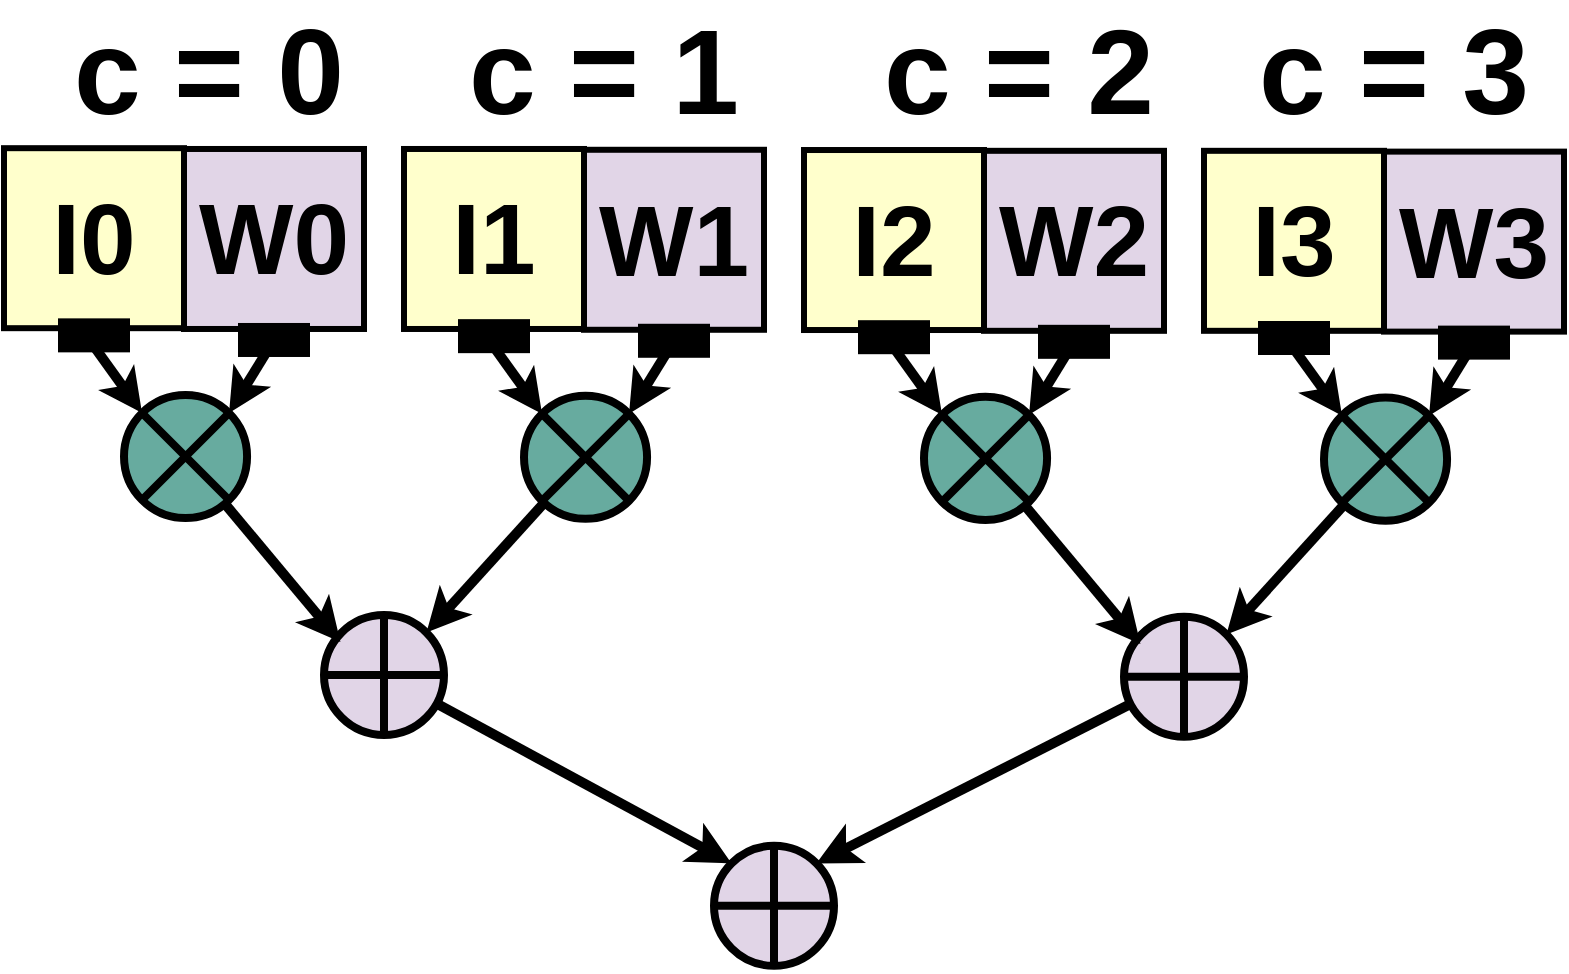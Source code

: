 <mxfile>
    <diagram id="aICu7FfH1qFZZELdNOrP" name="Page-1">
        <mxGraphModel dx="-3804" dy="1580" grid="1" gridSize="10" guides="1" tooltips="1" connect="1" arrows="1" fold="1" page="1" pageScale="1" pageWidth="850" pageHeight="1100" math="0" shadow="0">
            <root>
                <mxCell id="0"/>
                <mxCell id="1" parent="0"/>
                <mxCell id="2" value="" style="group" parent="1" vertex="1" connectable="0">
                    <mxGeometry x="5195" y="365.49" width="80" height="80" as="geometry"/>
                </mxCell>
                <mxCell id="3" value="" style="ellipse;whiteSpace=wrap;html=1;aspect=fixed;fillColor=#67AB9F;strokeWidth=4;strokeColor=#000000;" parent="2" vertex="1">
                    <mxGeometry width="61.538" height="61.538" as="geometry"/>
                </mxCell>
                <mxCell id="4" value="" style="endArrow=none;html=1;rounded=0;strokeColor=#000000;strokeWidth=4;exitX=0;exitY=0;exitDx=0;exitDy=0;entryX=1;entryY=1;entryDx=0;entryDy=0;" parent="2" source="3" target="3" edge="1">
                    <mxGeometry width="50" height="50" relative="1" as="geometry">
                        <mxPoint x="31.56" y="63.5" as="sourcePoint"/>
                        <mxPoint x="81.56" y="1" as="targetPoint"/>
                    </mxGeometry>
                </mxCell>
                <mxCell id="5" value="" style="endArrow=none;html=1;rounded=0;strokeColor=#000000;strokeWidth=4;exitX=0;exitY=1;exitDx=0;exitDy=0;entryX=1;entryY=0;entryDx=0;entryDy=0;" parent="2" source="3" target="3" edge="1">
                    <mxGeometry width="50" height="50" relative="1" as="geometry">
                        <mxPoint x="-56.724" y="-46.855" as="sourcePoint"/>
                        <mxPoint x="0.183" y="23.427" as="targetPoint"/>
                    </mxGeometry>
                </mxCell>
                <mxCell id="6" value="" style="group" parent="1" vertex="1" connectable="0">
                    <mxGeometry x="5300" y="475.49" width="60" height="60" as="geometry"/>
                </mxCell>
                <mxCell id="7" value="" style="ellipse;whiteSpace=wrap;html=1;aspect=fixed;fillColor=#e1d5e7;strokeColor=#000000;strokeWidth=4;" parent="6" vertex="1">
                    <mxGeometry x="-5" width="60" height="60" as="geometry"/>
                </mxCell>
                <mxCell id="8" value="" style="endArrow=none;html=1;rounded=0;strokeColor=#000000;entryX=0.5;entryY=0;entryDx=0;entryDy=0;exitX=0.5;exitY=1;exitDx=0;exitDy=0;strokeWidth=4;" parent="6" source="7" target="7" edge="1">
                    <mxGeometry width="50" height="50" relative="1" as="geometry">
                        <mxPoint x="41.115" y="-55.515" as="sourcePoint"/>
                        <mxPoint x="116.115" y="-130.515" as="targetPoint"/>
                    </mxGeometry>
                </mxCell>
                <mxCell id="9" value="" style="endArrow=none;html=1;rounded=0;strokeColor=#000000;entryX=0;entryY=0.5;entryDx=0;entryDy=0;exitX=1;exitY=0.5;exitDx=0;exitDy=0;strokeWidth=4;" parent="6" source="7" target="7" edge="1">
                    <mxGeometry width="50" height="50" relative="1" as="geometry">
                        <mxPoint x="116.115" y="-205.515" as="sourcePoint"/>
                        <mxPoint x="116.115" y="-295.515" as="targetPoint"/>
                    </mxGeometry>
                </mxCell>
                <mxCell id="10" value="I0" style="whiteSpace=wrap;html=1;aspect=fixed;strokeWidth=3;fontSize=50;fontStyle=1;fillColor=#FFFFCC;" parent="1" vertex="1">
                    <mxGeometry x="5135" y="242.09" width="90" height="90" as="geometry"/>
                </mxCell>
                <mxCell id="11" style="edgeStyle=none;html=1;exitX=0.5;exitY=0;exitDx=0;exitDy=0;entryX=0;entryY=0;entryDx=0;entryDy=0;startArrow=none;startFill=0;endArrow=classic;endFill=1;strokeColor=#000000;strokeWidth=5;" parent="1" source="12" target="3" edge="1">
                    <mxGeometry relative="1" as="geometry"/>
                </mxCell>
                <mxCell id="12" value="" style="rounded=0;whiteSpace=wrap;html=1;fontSize=50;fontColor=#000000;strokeColor=#000000;strokeWidth=6;fillColor=#000000;rotation=-180;" parent="1" vertex="1">
                    <mxGeometry x="5165" y="330.18" width="30" height="11" as="geometry"/>
                </mxCell>
                <mxCell id="13" value="W0" style="whiteSpace=wrap;html=1;aspect=fixed;fillColor=#e1d5e7;strokeWidth=3;fontSize=50;fontStyle=1" parent="1" vertex="1">
                    <mxGeometry x="5225" y="242.49" width="90" height="90" as="geometry"/>
                </mxCell>
                <mxCell id="14" style="edgeStyle=none;html=1;entryX=1;entryY=0;entryDx=0;entryDy=0;startArrow=none;startFill=0;endArrow=classic;endFill=1;strokeColor=#000000;strokeWidth=5;" parent="1" source="15" target="3" edge="1">
                    <mxGeometry relative="1" as="geometry"/>
                </mxCell>
                <mxCell id="15" value="" style="rounded=0;whiteSpace=wrap;html=1;fontSize=50;fontColor=#000000;strokeColor=#000000;strokeWidth=6;fillColor=#000000;rotation=-180;" parent="1" vertex="1">
                    <mxGeometry x="5255" y="332.49" width="30" height="11" as="geometry"/>
                </mxCell>
                <mxCell id="16" value="" style="group" parent="1" vertex="1" connectable="0">
                    <mxGeometry x="5395" y="365.89" width="80" height="80" as="geometry"/>
                </mxCell>
                <mxCell id="17" value="" style="ellipse;whiteSpace=wrap;html=1;aspect=fixed;fillColor=#67AB9F;strokeWidth=4;strokeColor=#000000;" parent="16" vertex="1">
                    <mxGeometry width="61.538" height="61.538" as="geometry"/>
                </mxCell>
                <mxCell id="18" value="" style="endArrow=none;html=1;rounded=0;strokeColor=#000000;strokeWidth=4;exitX=0;exitY=0;exitDx=0;exitDy=0;entryX=1;entryY=1;entryDx=0;entryDy=0;" parent="16" source="17" target="17" edge="1">
                    <mxGeometry width="50" height="50" relative="1" as="geometry">
                        <mxPoint x="31.56" y="63.5" as="sourcePoint"/>
                        <mxPoint x="81.56" y="1" as="targetPoint"/>
                    </mxGeometry>
                </mxCell>
                <mxCell id="19" value="" style="endArrow=none;html=1;rounded=0;strokeColor=#000000;strokeWidth=4;exitX=0;exitY=1;exitDx=0;exitDy=0;entryX=1;entryY=0;entryDx=0;entryDy=0;" parent="16" source="17" target="17" edge="1">
                    <mxGeometry width="50" height="50" relative="1" as="geometry">
                        <mxPoint x="-56.724" y="-46.855" as="sourcePoint"/>
                        <mxPoint x="0.183" y="23.427" as="targetPoint"/>
                    </mxGeometry>
                </mxCell>
                <mxCell id="20" value="I1" style="whiteSpace=wrap;html=1;aspect=fixed;strokeWidth=3;fontSize=50;fontStyle=1;fillColor=#FFFFCC;" parent="1" vertex="1">
                    <mxGeometry x="5335" y="242.49" width="90" height="90" as="geometry"/>
                </mxCell>
                <mxCell id="21" style="edgeStyle=none;html=1;exitX=0.5;exitY=0;exitDx=0;exitDy=0;entryX=0;entryY=0;entryDx=0;entryDy=0;startArrow=none;startFill=0;endArrow=classic;endFill=1;strokeColor=#000000;strokeWidth=5;" parent="1" source="22" target="17" edge="1">
                    <mxGeometry relative="1" as="geometry"/>
                </mxCell>
                <mxCell id="22" value="" style="rounded=0;whiteSpace=wrap;html=1;fontSize=50;fontColor=#000000;strokeColor=#000000;strokeWidth=6;fillColor=#000000;rotation=-180;" parent="1" vertex="1">
                    <mxGeometry x="5365" y="330.58" width="30" height="11" as="geometry"/>
                </mxCell>
                <mxCell id="23" value="W1" style="whiteSpace=wrap;html=1;aspect=fixed;fillColor=#e1d5e7;strokeWidth=3;fontSize=50;fontStyle=1" parent="1" vertex="1">
                    <mxGeometry x="5425" y="242.89" width="90" height="90" as="geometry"/>
                </mxCell>
                <mxCell id="24" style="edgeStyle=none;html=1;entryX=1;entryY=0;entryDx=0;entryDy=0;startArrow=none;startFill=0;endArrow=classic;endFill=1;strokeColor=#000000;strokeWidth=5;" parent="1" source="25" target="17" edge="1">
                    <mxGeometry relative="1" as="geometry"/>
                </mxCell>
                <mxCell id="25" value="" style="rounded=0;whiteSpace=wrap;html=1;fontSize=50;fontColor=#000000;strokeColor=#000000;strokeWidth=6;fillColor=#000000;rotation=-180;" parent="1" vertex="1">
                    <mxGeometry x="5455" y="332.89" width="30" height="11" as="geometry"/>
                </mxCell>
                <mxCell id="26" style="edgeStyle=none;html=1;entryX=0.137;entryY=0.226;entryDx=0;entryDy=0;entryPerimeter=0;startArrow=none;startFill=0;endArrow=classic;endFill=1;strokeColor=#000000;strokeWidth=5;" parent="1" source="3" target="7" edge="1">
                    <mxGeometry relative="1" as="geometry"/>
                </mxCell>
                <mxCell id="27" style="edgeStyle=none;html=1;entryX=1;entryY=0;entryDx=0;entryDy=0;startArrow=none;startFill=0;endArrow=classic;endFill=1;strokeColor=#000000;strokeWidth=5;" parent="1" source="17" target="7" edge="1">
                    <mxGeometry relative="1" as="geometry"/>
                </mxCell>
                <mxCell id="28" value="" style="group" parent="1" vertex="1" connectable="0">
                    <mxGeometry x="5595" y="366.41" width="80" height="80" as="geometry"/>
                </mxCell>
                <mxCell id="29" value="" style="ellipse;whiteSpace=wrap;html=1;aspect=fixed;fillColor=#67AB9F;strokeWidth=4;strokeColor=#000000;" parent="28" vertex="1">
                    <mxGeometry width="61.538" height="61.538" as="geometry"/>
                </mxCell>
                <mxCell id="30" value="" style="endArrow=none;html=1;rounded=0;strokeColor=#000000;strokeWidth=4;exitX=0;exitY=0;exitDx=0;exitDy=0;entryX=1;entryY=1;entryDx=0;entryDy=0;" parent="28" source="29" target="29" edge="1">
                    <mxGeometry width="50" height="50" relative="1" as="geometry">
                        <mxPoint x="31.56" y="63.5" as="sourcePoint"/>
                        <mxPoint x="81.56" y="1" as="targetPoint"/>
                    </mxGeometry>
                </mxCell>
                <mxCell id="31" value="" style="endArrow=none;html=1;rounded=0;strokeColor=#000000;strokeWidth=4;exitX=0;exitY=1;exitDx=0;exitDy=0;entryX=1;entryY=0;entryDx=0;entryDy=0;" parent="28" source="29" target="29" edge="1">
                    <mxGeometry width="50" height="50" relative="1" as="geometry">
                        <mxPoint x="-56.724" y="-46.855" as="sourcePoint"/>
                        <mxPoint x="0.183" y="23.427" as="targetPoint"/>
                    </mxGeometry>
                </mxCell>
                <mxCell id="32" value="" style="group" parent="1" vertex="1" connectable="0">
                    <mxGeometry x="5700" y="476.41" width="60" height="60" as="geometry"/>
                </mxCell>
                <mxCell id="33" value="" style="ellipse;whiteSpace=wrap;html=1;aspect=fixed;fillColor=#e1d5e7;strokeColor=#000000;strokeWidth=4;" parent="32" vertex="1">
                    <mxGeometry x="-5" width="60" height="60" as="geometry"/>
                </mxCell>
                <mxCell id="34" value="" style="endArrow=none;html=1;rounded=0;strokeColor=#000000;entryX=0.5;entryY=0;entryDx=0;entryDy=0;exitX=0.5;exitY=1;exitDx=0;exitDy=0;strokeWidth=4;" parent="32" source="33" target="33" edge="1">
                    <mxGeometry width="50" height="50" relative="1" as="geometry">
                        <mxPoint x="41.115" y="-55.515" as="sourcePoint"/>
                        <mxPoint x="116.115" y="-130.515" as="targetPoint"/>
                    </mxGeometry>
                </mxCell>
                <mxCell id="35" value="" style="endArrow=none;html=1;rounded=0;strokeColor=#000000;entryX=0;entryY=0.5;entryDx=0;entryDy=0;exitX=1;exitY=0.5;exitDx=0;exitDy=0;strokeWidth=4;" parent="32" source="33" target="33" edge="1">
                    <mxGeometry width="50" height="50" relative="1" as="geometry">
                        <mxPoint x="116.115" y="-205.515" as="sourcePoint"/>
                        <mxPoint x="116.115" y="-295.515" as="targetPoint"/>
                    </mxGeometry>
                </mxCell>
                <mxCell id="36" value="I2" style="whiteSpace=wrap;html=1;aspect=fixed;strokeWidth=3;fontSize=50;fontStyle=1;fillColor=#FFFFCC;" parent="1" vertex="1">
                    <mxGeometry x="5535" y="243.01" width="90" height="90" as="geometry"/>
                </mxCell>
                <mxCell id="37" style="edgeStyle=none;html=1;exitX=0.5;exitY=0;exitDx=0;exitDy=0;entryX=0;entryY=0;entryDx=0;entryDy=0;startArrow=none;startFill=0;endArrow=classic;endFill=1;strokeColor=#000000;strokeWidth=5;" parent="1" source="38" target="29" edge="1">
                    <mxGeometry relative="1" as="geometry"/>
                </mxCell>
                <mxCell id="38" value="" style="rounded=0;whiteSpace=wrap;html=1;fontSize=50;fontColor=#000000;strokeColor=#000000;strokeWidth=6;fillColor=#000000;rotation=-180;" parent="1" vertex="1">
                    <mxGeometry x="5565" y="331.1" width="30" height="11" as="geometry"/>
                </mxCell>
                <mxCell id="39" value="W2" style="whiteSpace=wrap;html=1;aspect=fixed;fillColor=#e1d5e7;strokeWidth=3;fontSize=50;fontStyle=1" parent="1" vertex="1">
                    <mxGeometry x="5625" y="243.41" width="90" height="90" as="geometry"/>
                </mxCell>
                <mxCell id="40" style="edgeStyle=none;html=1;entryX=1;entryY=0;entryDx=0;entryDy=0;startArrow=none;startFill=0;endArrow=classic;endFill=1;strokeColor=#000000;strokeWidth=5;" parent="1" source="41" target="29" edge="1">
                    <mxGeometry relative="1" as="geometry"/>
                </mxCell>
                <mxCell id="41" value="" style="rounded=0;whiteSpace=wrap;html=1;fontSize=50;fontColor=#000000;strokeColor=#000000;strokeWidth=6;fillColor=#000000;rotation=-180;" parent="1" vertex="1">
                    <mxGeometry x="5655" y="333.41" width="30" height="11" as="geometry"/>
                </mxCell>
                <mxCell id="42" value="" style="group" parent="1" vertex="1" connectable="0">
                    <mxGeometry x="5795" y="366.81" width="80" height="80" as="geometry"/>
                </mxCell>
                <mxCell id="43" value="" style="ellipse;whiteSpace=wrap;html=1;aspect=fixed;fillColor=#67AB9F;strokeWidth=4;strokeColor=#000000;" parent="42" vertex="1">
                    <mxGeometry width="61.538" height="61.538" as="geometry"/>
                </mxCell>
                <mxCell id="44" value="" style="endArrow=none;html=1;rounded=0;strokeColor=#000000;strokeWidth=4;exitX=0;exitY=0;exitDx=0;exitDy=0;entryX=1;entryY=1;entryDx=0;entryDy=0;" parent="42" source="43" target="43" edge="1">
                    <mxGeometry width="50" height="50" relative="1" as="geometry">
                        <mxPoint x="31.56" y="63.5" as="sourcePoint"/>
                        <mxPoint x="81.56" y="1" as="targetPoint"/>
                    </mxGeometry>
                </mxCell>
                <mxCell id="45" value="" style="endArrow=none;html=1;rounded=0;strokeColor=#000000;strokeWidth=4;exitX=0;exitY=1;exitDx=0;exitDy=0;entryX=1;entryY=0;entryDx=0;entryDy=0;" parent="42" source="43" target="43" edge="1">
                    <mxGeometry width="50" height="50" relative="1" as="geometry">
                        <mxPoint x="-56.724" y="-46.855" as="sourcePoint"/>
                        <mxPoint x="0.183" y="23.427" as="targetPoint"/>
                    </mxGeometry>
                </mxCell>
                <mxCell id="46" value="I3" style="whiteSpace=wrap;html=1;aspect=fixed;strokeWidth=3;fontSize=50;fontStyle=1;fillColor=#FFFFCC;" parent="1" vertex="1">
                    <mxGeometry x="5735" y="243.41" width="90" height="90" as="geometry"/>
                </mxCell>
                <mxCell id="47" style="edgeStyle=none;html=1;exitX=0.5;exitY=0;exitDx=0;exitDy=0;entryX=0;entryY=0;entryDx=0;entryDy=0;startArrow=none;startFill=0;endArrow=classic;endFill=1;strokeColor=#000000;strokeWidth=5;" parent="1" source="48" target="43" edge="1">
                    <mxGeometry relative="1" as="geometry"/>
                </mxCell>
                <mxCell id="48" value="" style="rounded=0;whiteSpace=wrap;html=1;fontSize=50;fontColor=#000000;strokeColor=#000000;strokeWidth=6;fillColor=#000000;rotation=-180;" parent="1" vertex="1">
                    <mxGeometry x="5765" y="331.5" width="30" height="11" as="geometry"/>
                </mxCell>
                <mxCell id="49" value="W3" style="whiteSpace=wrap;html=1;aspect=fixed;fillColor=#e1d5e7;strokeWidth=3;fontSize=50;fontStyle=1" parent="1" vertex="1">
                    <mxGeometry x="5825" y="243.81" width="90" height="90" as="geometry"/>
                </mxCell>
                <mxCell id="50" style="edgeStyle=none;html=1;entryX=1;entryY=0;entryDx=0;entryDy=0;startArrow=none;startFill=0;endArrow=classic;endFill=1;strokeColor=#000000;strokeWidth=5;" parent="1" source="51" target="43" edge="1">
                    <mxGeometry relative="1" as="geometry"/>
                </mxCell>
                <mxCell id="51" value="" style="rounded=0;whiteSpace=wrap;html=1;fontSize=50;fontColor=#000000;strokeColor=#000000;strokeWidth=6;fillColor=#000000;rotation=-180;" parent="1" vertex="1">
                    <mxGeometry x="5855" y="333.81" width="30" height="11" as="geometry"/>
                </mxCell>
                <mxCell id="52" style="edgeStyle=none;html=1;entryX=0.137;entryY=0.226;entryDx=0;entryDy=0;entryPerimeter=0;startArrow=none;startFill=0;endArrow=classic;endFill=1;strokeColor=#000000;strokeWidth=5;" parent="1" source="29" target="33" edge="1">
                    <mxGeometry relative="1" as="geometry"/>
                </mxCell>
                <mxCell id="53" style="edgeStyle=none;html=1;entryX=1;entryY=0;entryDx=0;entryDy=0;startArrow=none;startFill=0;endArrow=classic;endFill=1;strokeColor=#000000;strokeWidth=5;" parent="1" source="43" target="33" edge="1">
                    <mxGeometry relative="1" as="geometry"/>
                </mxCell>
                <mxCell id="54" value="" style="group" parent="1" vertex="1" connectable="0">
                    <mxGeometry x="5495" y="590.91" width="60" height="60" as="geometry"/>
                </mxCell>
                <mxCell id="55" value="" style="ellipse;whiteSpace=wrap;html=1;aspect=fixed;fillColor=#e1d5e7;strokeColor=#000000;strokeWidth=4;" parent="54" vertex="1">
                    <mxGeometry x="-5" width="60" height="60" as="geometry"/>
                </mxCell>
                <mxCell id="56" value="" style="endArrow=none;html=1;rounded=0;strokeColor=#000000;entryX=0.5;entryY=0;entryDx=0;entryDy=0;exitX=0.5;exitY=1;exitDx=0;exitDy=0;strokeWidth=4;" parent="54" source="55" target="55" edge="1">
                    <mxGeometry width="50" height="50" relative="1" as="geometry">
                        <mxPoint x="41.115" y="-55.515" as="sourcePoint"/>
                        <mxPoint x="116.115" y="-130.515" as="targetPoint"/>
                    </mxGeometry>
                </mxCell>
                <mxCell id="57" value="" style="endArrow=none;html=1;rounded=0;strokeColor=#000000;entryX=0;entryY=0.5;entryDx=0;entryDy=0;exitX=1;exitY=0.5;exitDx=0;exitDy=0;strokeWidth=4;" parent="54" source="55" target="55" edge="1">
                    <mxGeometry width="50" height="50" relative="1" as="geometry">
                        <mxPoint x="116.115" y="-205.515" as="sourcePoint"/>
                        <mxPoint x="116.115" y="-295.515" as="targetPoint"/>
                    </mxGeometry>
                </mxCell>
                <mxCell id="58" style="edgeStyle=none;html=1;entryX=0;entryY=0;entryDx=0;entryDy=0;startArrow=none;startFill=0;endArrow=classic;endFill=1;strokeColor=#000000;strokeWidth=5;" parent="1" source="7" target="55" edge="1">
                    <mxGeometry relative="1" as="geometry"/>
                </mxCell>
                <mxCell id="59" style="edgeStyle=none;html=1;entryX=1;entryY=0;entryDx=0;entryDy=0;startArrow=none;startFill=0;endArrow=classic;endFill=1;strokeColor=#000000;strokeWidth=5;" parent="1" source="33" target="55" edge="1">
                    <mxGeometry relative="1" as="geometry"/>
                </mxCell>
                <mxCell id="60" value="c = 0" style="text;html=1;strokeColor=none;fillColor=none;align=center;verticalAlign=middle;whiteSpace=wrap;rounded=0;fontSize=60;fontStyle=1" parent="1" vertex="1">
                    <mxGeometry x="5165" y="194" width="145" height="20" as="geometry"/>
                </mxCell>
                <mxCell id="61" value="c = 1" style="text;html=1;strokeColor=none;fillColor=none;align=center;verticalAlign=middle;whiteSpace=wrap;rounded=0;fontSize=60;fontStyle=1" parent="1" vertex="1">
                    <mxGeometry x="5360" y="194" width="150" height="20" as="geometry"/>
                </mxCell>
                <mxCell id="62" value="c = 2" style="text;html=1;strokeColor=none;fillColor=none;align=center;verticalAlign=middle;whiteSpace=wrap;rounded=0;fontSize=60;fontStyle=1" parent="1" vertex="1">
                    <mxGeometry x="5565" y="194" width="155" height="20" as="geometry"/>
                </mxCell>
                <mxCell id="63" value="c = 3" style="text;html=1;strokeColor=none;fillColor=none;align=center;verticalAlign=middle;whiteSpace=wrap;rounded=0;fontSize=60;fontStyle=1" parent="1" vertex="1">
                    <mxGeometry x="5760" y="194" width="140" height="20" as="geometry"/>
                </mxCell>
            </root>
        </mxGraphModel>
    </diagram>
</mxfile>
